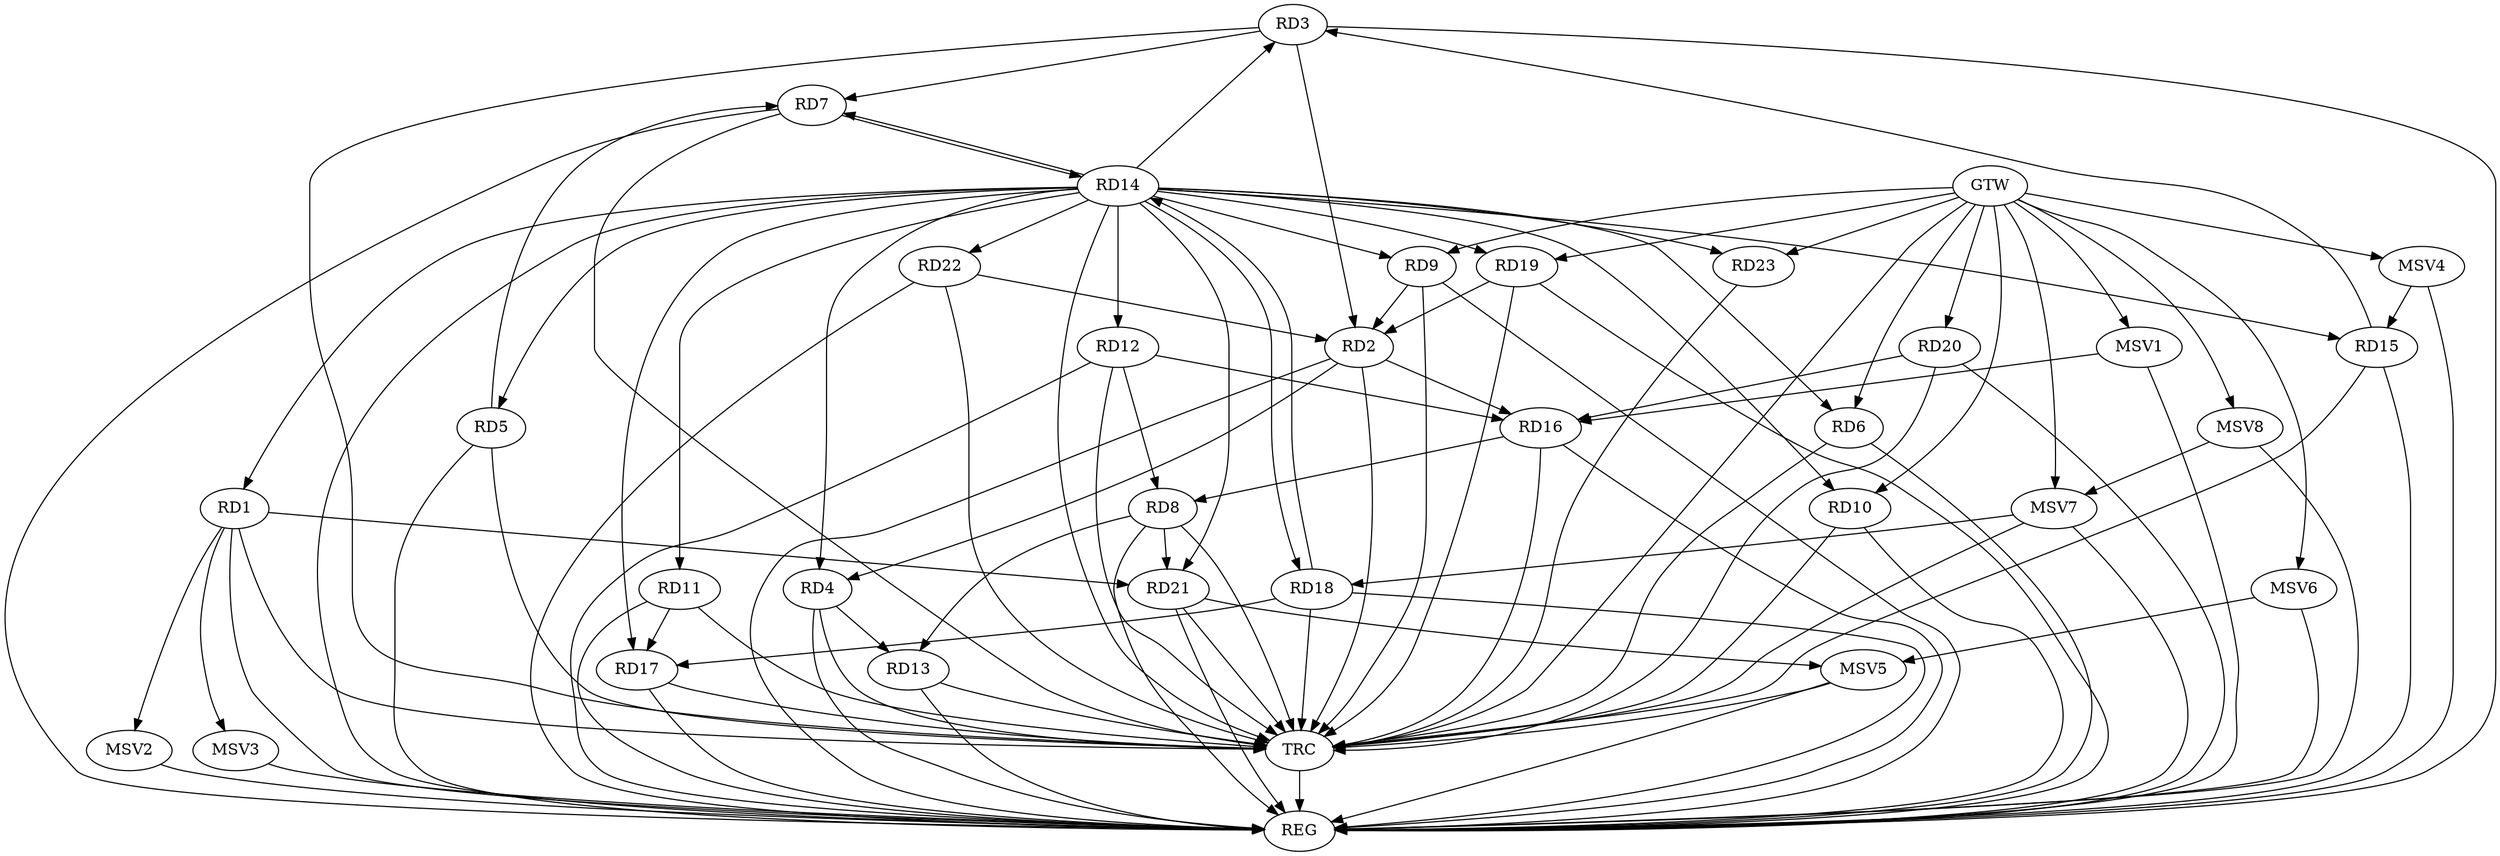 strict digraph G {
  RD1 [ label="RD1" ];
  RD2 [ label="RD2" ];
  RD3 [ label="RD3" ];
  RD4 [ label="RD4" ];
  RD5 [ label="RD5" ];
  RD6 [ label="RD6" ];
  RD7 [ label="RD7" ];
  RD8 [ label="RD8" ];
  RD9 [ label="RD9" ];
  RD10 [ label="RD10" ];
  RD11 [ label="RD11" ];
  RD12 [ label="RD12" ];
  RD13 [ label="RD13" ];
  RD14 [ label="RD14" ];
  RD15 [ label="RD15" ];
  RD16 [ label="RD16" ];
  RD17 [ label="RD17" ];
  RD18 [ label="RD18" ];
  RD19 [ label="RD19" ];
  RD20 [ label="RD20" ];
  RD21 [ label="RD21" ];
  RD22 [ label="RD22" ];
  RD23 [ label="RD23" ];
  GTW [ label="GTW" ];
  REG [ label="REG" ];
  TRC [ label="TRC" ];
  MSV1 [ label="MSV1" ];
  MSV2 [ label="MSV2" ];
  MSV3 [ label="MSV3" ];
  MSV4 [ label="MSV4" ];
  MSV5 [ label="MSV5" ];
  MSV6 [ label="MSV6" ];
  MSV7 [ label="MSV7" ];
  MSV8 [ label="MSV8" ];
  RD1 -> RD21;
  RD3 -> RD2;
  RD2 -> RD4;
  RD9 -> RD2;
  RD2 -> RD16;
  RD19 -> RD2;
  RD22 -> RD2;
  RD3 -> RD7;
  RD14 -> RD3;
  RD15 -> RD3;
  RD4 -> RD13;
  RD5 -> RD7;
  RD7 -> RD14;
  RD12 -> RD8;
  RD8 -> RD13;
  RD16 -> RD8;
  RD8 -> RD21;
  RD14 -> RD11;
  RD11 -> RD17;
  RD12 -> RD16;
  RD14 -> RD17;
  RD14 -> RD18;
  RD18 -> RD14;
  RD20 -> RD16;
  RD18 -> RD17;
  GTW -> RD6;
  GTW -> RD9;
  GTW -> RD10;
  GTW -> RD19;
  GTW -> RD20;
  GTW -> RD23;
  RD1 -> REG;
  RD2 -> REG;
  RD3 -> REG;
  RD4 -> REG;
  RD5 -> REG;
  RD6 -> REG;
  RD7 -> REG;
  RD8 -> REG;
  RD9 -> REG;
  RD10 -> REG;
  RD11 -> REG;
  RD12 -> REG;
  RD13 -> REG;
  RD14 -> REG;
  RD15 -> REG;
  RD16 -> REG;
  RD17 -> REG;
  RD18 -> REG;
  RD19 -> REG;
  RD20 -> REG;
  RD21 -> REG;
  RD22 -> REG;
  RD1 -> TRC;
  RD2 -> TRC;
  RD3 -> TRC;
  RD4 -> TRC;
  RD5 -> TRC;
  RD6 -> TRC;
  RD7 -> TRC;
  RD8 -> TRC;
  RD9 -> TRC;
  RD10 -> TRC;
  RD11 -> TRC;
  RD12 -> TRC;
  RD13 -> TRC;
  RD14 -> TRC;
  RD15 -> TRC;
  RD16 -> TRC;
  RD17 -> TRC;
  RD18 -> TRC;
  RD19 -> TRC;
  RD20 -> TRC;
  RD21 -> TRC;
  RD22 -> TRC;
  RD23 -> TRC;
  GTW -> TRC;
  TRC -> REG;
  RD14 -> RD12;
  RD14 -> RD22;
  RD14 -> RD19;
  RD14 -> RD1;
  RD14 -> RD7;
  RD14 -> RD5;
  RD14 -> RD6;
  RD14 -> RD10;
  RD14 -> RD21;
  RD14 -> RD23;
  RD14 -> RD15;
  RD14 -> RD4;
  RD14 -> RD9;
  MSV1 -> RD16;
  GTW -> MSV1;
  MSV1 -> REG;
  RD1 -> MSV2;
  MSV2 -> REG;
  RD1 -> MSV3;
  MSV3 -> REG;
  MSV4 -> RD15;
  GTW -> MSV4;
  MSV4 -> REG;
  RD21 -> MSV5;
  MSV5 -> REG;
  MSV5 -> TRC;
  MSV6 -> MSV5;
  GTW -> MSV6;
  MSV6 -> REG;
  MSV7 -> RD18;
  GTW -> MSV7;
  MSV7 -> REG;
  MSV7 -> TRC;
  MSV8 -> MSV7;
  GTW -> MSV8;
  MSV8 -> REG;
}
